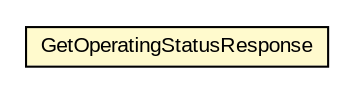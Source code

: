 #!/usr/local/bin/dot
#
# Class diagram 
# Generated by UMLGraph version R5_6-24-gf6e263 (http://www.umlgraph.org/)
#

digraph G {
	edge [fontname="arial",fontsize=10,labelfontname="arial",labelfontsize=10];
	node [fontname="arial",fontsize=10,shape=plaintext];
	nodesep=0.25;
	ranksep=0.5;
	// org.miloss.fgsms.services.interfaces.common.GetOperatingStatusResponse
	c562946 [label=<<table title="org.miloss.fgsms.services.interfaces.common.GetOperatingStatusResponse" border="0" cellborder="1" cellspacing="0" cellpadding="2" port="p" bgcolor="lemonChiffon" href="./GetOperatingStatusResponse.html">
		<tr><td><table border="0" cellspacing="0" cellpadding="1">
<tr><td align="center" balign="center"> GetOperatingStatusResponse </td></tr>
		</table></td></tr>
		</table>>, URL="./GetOperatingStatusResponse.html", fontname="arial", fontcolor="black", fontsize=10.0];
}

